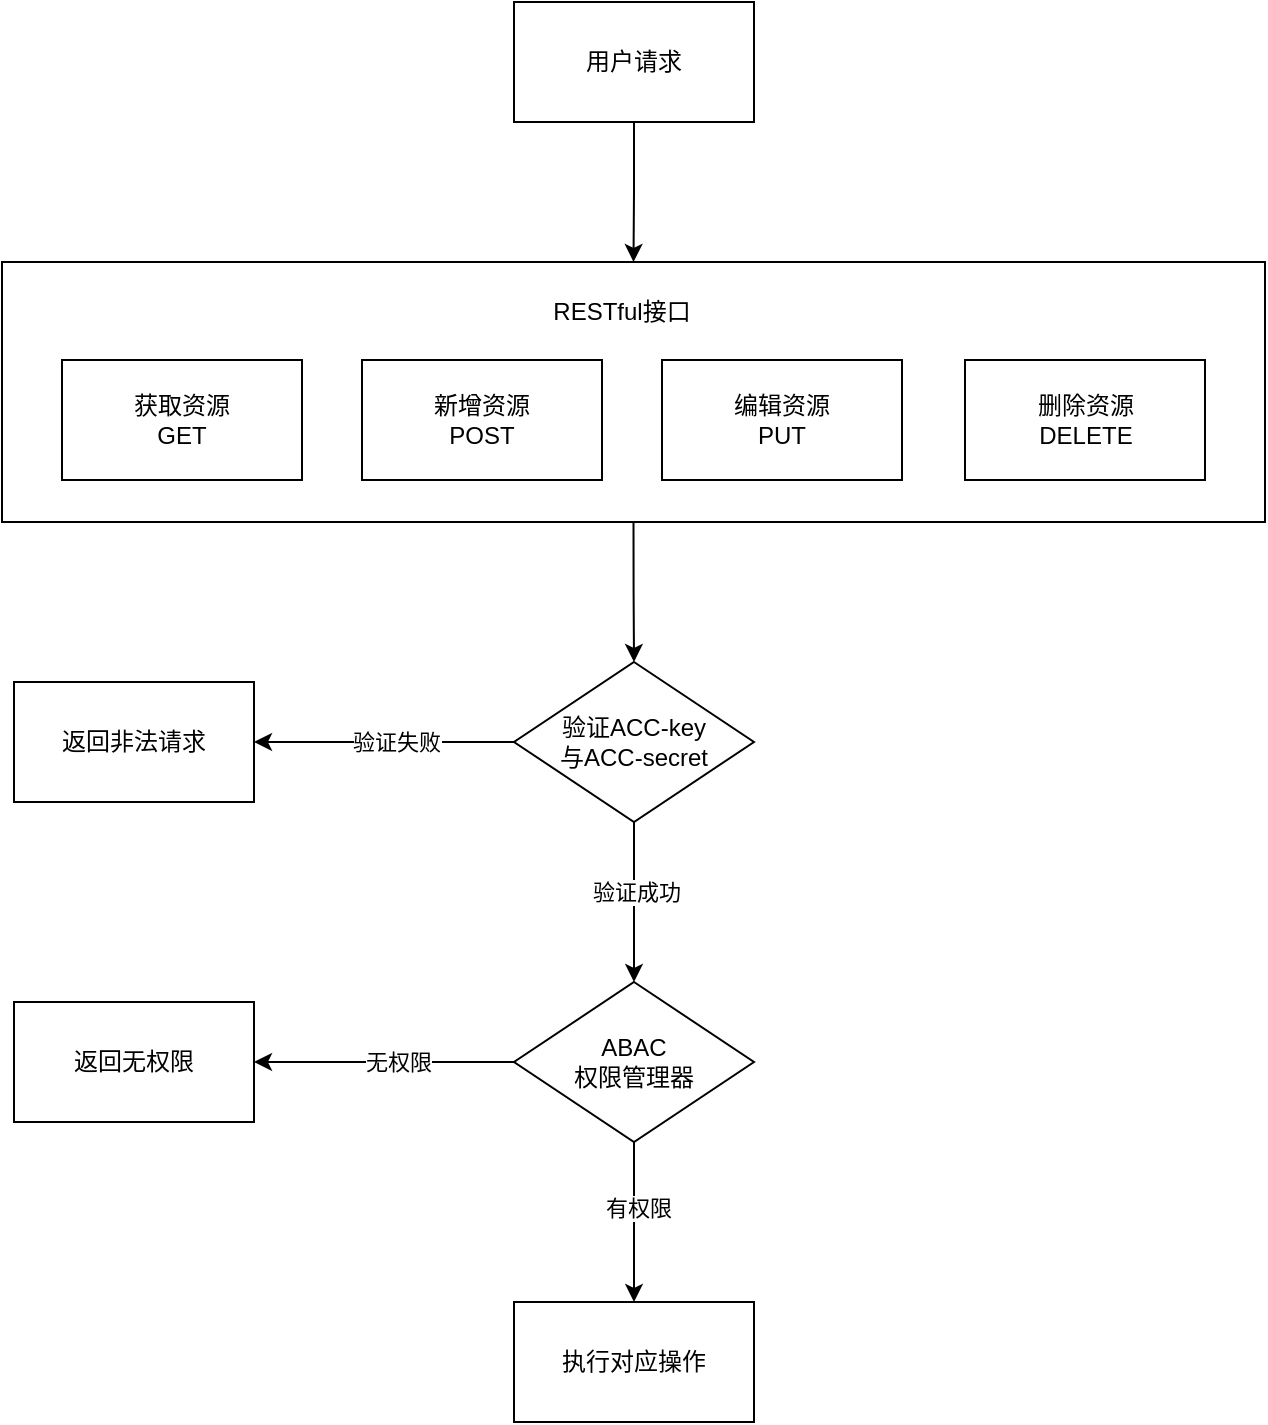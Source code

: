 <mxfile version="24.7.6">
  <diagram name="第 1 页" id="VUD4QZvSzTghjYeVdOyu">
    <mxGraphModel dx="1296" dy="719" grid="1" gridSize="10" guides="1" tooltips="1" connect="1" arrows="1" fold="1" page="1" pageScale="1" pageWidth="1200" pageHeight="1600" math="0" shadow="0">
      <root>
        <mxCell id="0" />
        <mxCell id="1" parent="0" />
        <mxCell id="dvv7KQreNGjJ79uDwrw3-22" style="edgeStyle=orthogonalEdgeStyle;rounded=0;orthogonalLoop=1;jettySize=auto;html=1;exitX=0.5;exitY=1;exitDx=0;exitDy=0;entryX=0.5;entryY=0;entryDx=0;entryDy=0;" edge="1" parent="1" source="dvv7KQreNGjJ79uDwrw3-1" target="dvv7KQreNGjJ79uDwrw3-12">
          <mxGeometry relative="1" as="geometry" />
        </mxCell>
        <mxCell id="dvv7KQreNGjJ79uDwrw3-1" value="用户请求" style="rounded=0;whiteSpace=wrap;html=1;" vertex="1" parent="1">
          <mxGeometry x="540" y="70" width="120" height="60" as="geometry" />
        </mxCell>
        <mxCell id="dvv7KQreNGjJ79uDwrw3-5" style="edgeStyle=orthogonalEdgeStyle;rounded=0;orthogonalLoop=1;jettySize=auto;html=1;exitX=0;exitY=0.5;exitDx=0;exitDy=0;entryX=1;entryY=0.5;entryDx=0;entryDy=0;" edge="1" parent="1" source="dvv7KQreNGjJ79uDwrw3-3" target="dvv7KQreNGjJ79uDwrw3-4">
          <mxGeometry relative="1" as="geometry" />
        </mxCell>
        <mxCell id="dvv7KQreNGjJ79uDwrw3-7" value="验证失败" style="edgeLabel;html=1;align=center;verticalAlign=middle;resizable=0;points=[];" vertex="1" connectable="0" parent="dvv7KQreNGjJ79uDwrw3-5">
          <mxGeometry x="-0.092" y="-2" relative="1" as="geometry">
            <mxPoint y="2" as="offset" />
          </mxGeometry>
        </mxCell>
        <mxCell id="dvv7KQreNGjJ79uDwrw3-9" style="edgeStyle=orthogonalEdgeStyle;rounded=0;orthogonalLoop=1;jettySize=auto;html=1;exitX=0.5;exitY=1;exitDx=0;exitDy=0;entryX=0.5;entryY=0;entryDx=0;entryDy=0;" edge="1" parent="1" source="dvv7KQreNGjJ79uDwrw3-3" target="dvv7KQreNGjJ79uDwrw3-8">
          <mxGeometry relative="1" as="geometry" />
        </mxCell>
        <mxCell id="dvv7KQreNGjJ79uDwrw3-27" value="验证成功" style="edgeLabel;html=1;align=center;verticalAlign=middle;resizable=0;points=[];" vertex="1" connectable="0" parent="dvv7KQreNGjJ79uDwrw3-9">
          <mxGeometry x="-0.361" y="1" relative="1" as="geometry">
            <mxPoint y="9" as="offset" />
          </mxGeometry>
        </mxCell>
        <mxCell id="dvv7KQreNGjJ79uDwrw3-3" value="验证ACC-key&lt;div&gt;与ACC-secret&lt;/div&gt;" style="rhombus;whiteSpace=wrap;html=1;" vertex="1" parent="1">
          <mxGeometry x="540" y="400" width="120" height="80" as="geometry" />
        </mxCell>
        <mxCell id="dvv7KQreNGjJ79uDwrw3-4" value="返回非法请求" style="rounded=0;whiteSpace=wrap;html=1;" vertex="1" parent="1">
          <mxGeometry x="290" y="410" width="120" height="60" as="geometry" />
        </mxCell>
        <mxCell id="dvv7KQreNGjJ79uDwrw3-17" style="edgeStyle=orthogonalEdgeStyle;rounded=0;orthogonalLoop=1;jettySize=auto;html=1;exitX=0;exitY=0.5;exitDx=0;exitDy=0;entryX=1;entryY=0.5;entryDx=0;entryDy=0;" edge="1" parent="1" source="dvv7KQreNGjJ79uDwrw3-8" target="dvv7KQreNGjJ79uDwrw3-10">
          <mxGeometry relative="1" as="geometry" />
        </mxCell>
        <mxCell id="dvv7KQreNGjJ79uDwrw3-19" value="无权限" style="edgeLabel;html=1;align=center;verticalAlign=middle;resizable=0;points=[];" vertex="1" connectable="0" parent="dvv7KQreNGjJ79uDwrw3-17">
          <mxGeometry x="-0.108" relative="1" as="geometry">
            <mxPoint as="offset" />
          </mxGeometry>
        </mxCell>
        <mxCell id="dvv7KQreNGjJ79uDwrw3-25" style="edgeStyle=orthogonalEdgeStyle;rounded=0;orthogonalLoop=1;jettySize=auto;html=1;exitX=0.5;exitY=1;exitDx=0;exitDy=0;entryX=0.5;entryY=0;entryDx=0;entryDy=0;" edge="1" parent="1" source="dvv7KQreNGjJ79uDwrw3-8" target="dvv7KQreNGjJ79uDwrw3-24">
          <mxGeometry relative="1" as="geometry" />
        </mxCell>
        <mxCell id="dvv7KQreNGjJ79uDwrw3-26" value="有权限" style="edgeLabel;html=1;align=center;verticalAlign=middle;resizable=0;points=[];" vertex="1" connectable="0" parent="dvv7KQreNGjJ79uDwrw3-25">
          <mxGeometry x="-0.179" y="2" relative="1" as="geometry">
            <mxPoint as="offset" />
          </mxGeometry>
        </mxCell>
        <mxCell id="dvv7KQreNGjJ79uDwrw3-8" value="ABAC&lt;div&gt;权限管理器&lt;/div&gt;" style="rhombus;whiteSpace=wrap;html=1;" vertex="1" parent="1">
          <mxGeometry x="540" y="560" width="120" height="80" as="geometry" />
        </mxCell>
        <mxCell id="dvv7KQreNGjJ79uDwrw3-10" value="返回无权限" style="rounded=0;whiteSpace=wrap;html=1;" vertex="1" parent="1">
          <mxGeometry x="290" y="570" width="120" height="60" as="geometry" />
        </mxCell>
        <mxCell id="dvv7KQreNGjJ79uDwrw3-23" style="edgeStyle=orthogonalEdgeStyle;rounded=0;orthogonalLoop=1;jettySize=auto;html=1;exitX=0.5;exitY=1;exitDx=0;exitDy=0;entryX=0.5;entryY=0;entryDx=0;entryDy=0;" edge="1" parent="1" source="dvv7KQreNGjJ79uDwrw3-12" target="dvv7KQreNGjJ79uDwrw3-3">
          <mxGeometry relative="1" as="geometry" />
        </mxCell>
        <mxCell id="dvv7KQreNGjJ79uDwrw3-12" value="&lt;p style=&quot;line-height: 120%;&quot;&gt;&lt;br&gt;&lt;/p&gt;" style="rounded=0;whiteSpace=wrap;html=1;align=center;" vertex="1" parent="1">
          <mxGeometry x="284" y="200" width="631.5" height="130" as="geometry" />
        </mxCell>
        <mxCell id="dvv7KQreNGjJ79uDwrw3-13" value="新增资源&lt;div&gt;POST&lt;/div&gt;" style="rounded=0;whiteSpace=wrap;html=1;" vertex="1" parent="1">
          <mxGeometry x="464" y="249" width="120" height="60" as="geometry" />
        </mxCell>
        <mxCell id="dvv7KQreNGjJ79uDwrw3-14" value="删除资源&lt;div&gt;DELETE&lt;/div&gt;" style="rounded=0;whiteSpace=wrap;html=1;" vertex="1" parent="1">
          <mxGeometry x="765.5" y="249" width="120" height="60" as="geometry" />
        </mxCell>
        <mxCell id="dvv7KQreNGjJ79uDwrw3-15" value="编辑资源&lt;div&gt;PUT&lt;/div&gt;" style="rounded=0;whiteSpace=wrap;html=1;" vertex="1" parent="1">
          <mxGeometry x="614" y="249" width="120" height="60" as="geometry" />
        </mxCell>
        <mxCell id="dvv7KQreNGjJ79uDwrw3-16" value="获取资源&lt;div&gt;GET&lt;/div&gt;" style="rounded=0;whiteSpace=wrap;html=1;" vertex="1" parent="1">
          <mxGeometry x="314" y="249" width="120" height="60" as="geometry" />
        </mxCell>
        <mxCell id="dvv7KQreNGjJ79uDwrw3-21" value="RESTful接口" style="text;html=1;align=center;verticalAlign=middle;whiteSpace=wrap;rounded=0;" vertex="1" parent="1">
          <mxGeometry x="544" y="210" width="100" height="30" as="geometry" />
        </mxCell>
        <mxCell id="dvv7KQreNGjJ79uDwrw3-24" value="执行对应操作" style="rounded=0;whiteSpace=wrap;html=1;" vertex="1" parent="1">
          <mxGeometry x="540" y="720" width="120" height="60" as="geometry" />
        </mxCell>
      </root>
    </mxGraphModel>
  </diagram>
</mxfile>
